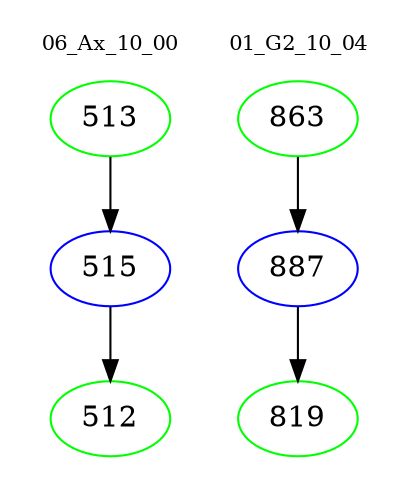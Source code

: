 digraph{
subgraph cluster_0 {
color = white
label = "06_Ax_10_00";
fontsize=10;
T0_513 [label="513", color="green"]
T0_513 -> T0_515 [color="black"]
T0_515 [label="515", color="blue"]
T0_515 -> T0_512 [color="black"]
T0_512 [label="512", color="green"]
}
subgraph cluster_1 {
color = white
label = "01_G2_10_04";
fontsize=10;
T1_863 [label="863", color="green"]
T1_863 -> T1_887 [color="black"]
T1_887 [label="887", color="blue"]
T1_887 -> T1_819 [color="black"]
T1_819 [label="819", color="green"]
}
}
